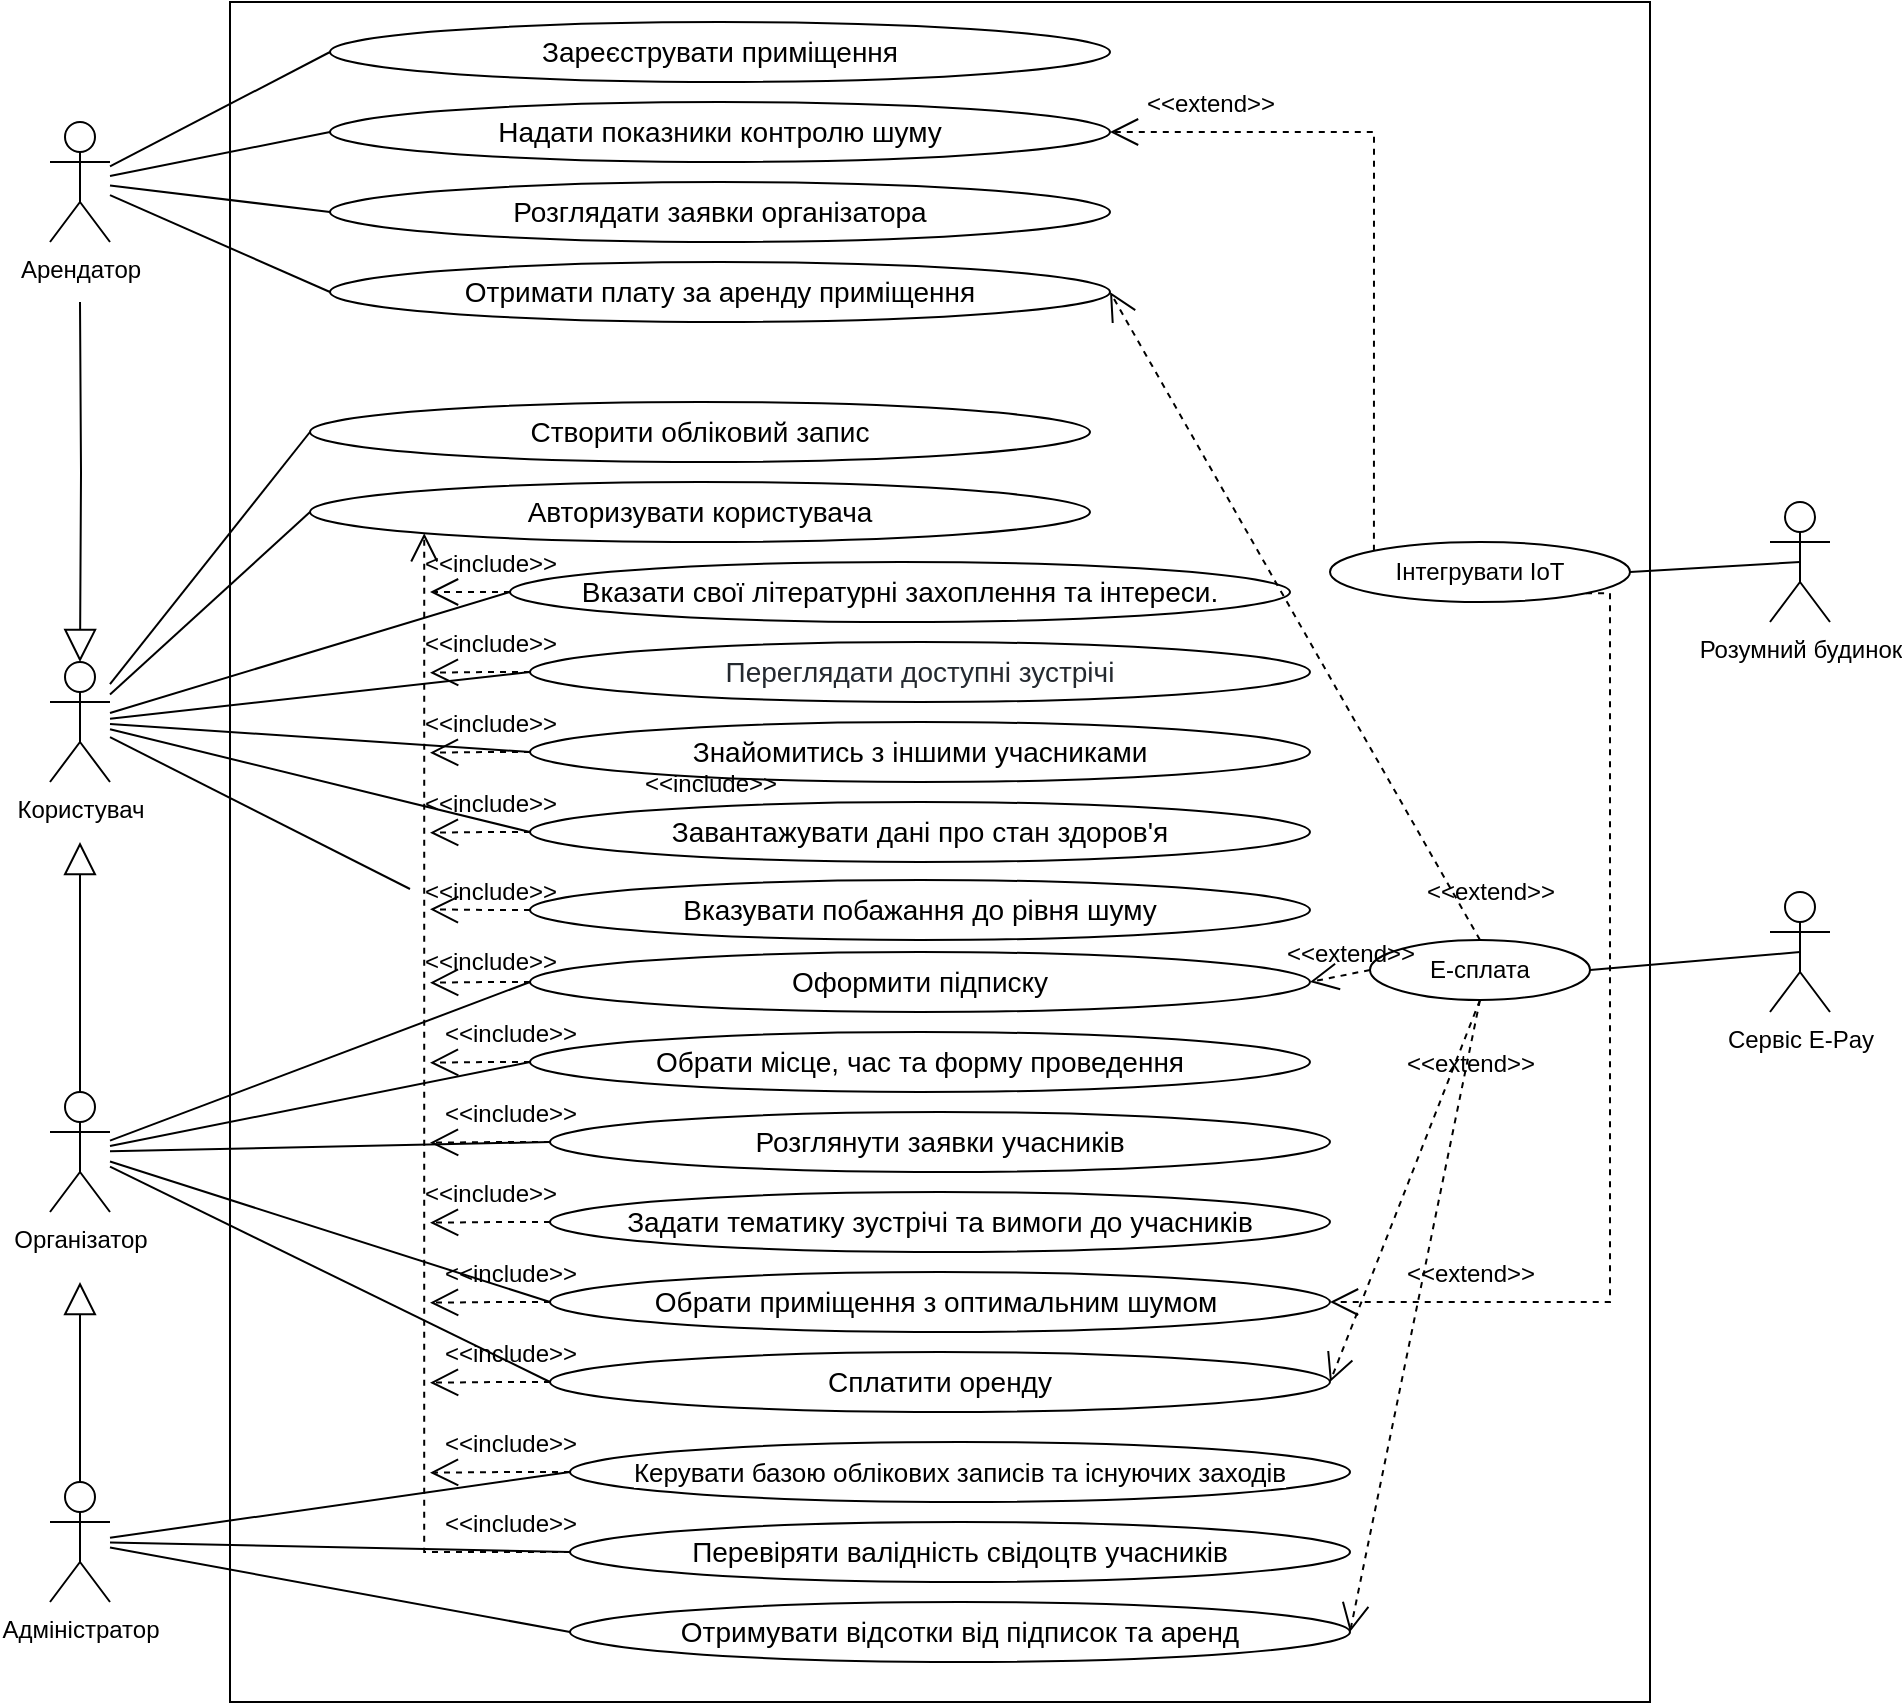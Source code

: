 <mxfile version="18.0.6" type="device"><diagram id="psqut1fsNpCrckBwyz-T" name="Страница 1"><mxGraphModel dx="2370" dy="2269" grid="1" gridSize="10" guides="1" tooltips="1" connect="1" arrows="1" fold="1" page="1" pageScale="1" pageWidth="1169" pageHeight="827" math="0" shadow="0"><root><mxCell id="0"/><mxCell id="1" parent="0"/><mxCell id="CJc3SAO_4VadBT6d4m_N-1" value="" style="rounded=0;whiteSpace=wrap;html=1;" vertex="1" parent="1"><mxGeometry x="310" y="-40" width="710" height="850" as="geometry"/></mxCell><mxCell id="CJc3SAO_4VadBT6d4m_N-11" style="edgeStyle=orthogonalEdgeStyle;rounded=0;orthogonalLoop=1;jettySize=auto;html=1;entryX=0.5;entryY=0;entryDx=0;entryDy=0;entryPerimeter=0;endArrow=block;endFill=0;endSize=14;" edge="1" parent="1" target="CJc3SAO_4VadBT6d4m_N-5"><mxGeometry relative="1" as="geometry"><mxPoint x="235" y="110" as="sourcePoint"/></mxGeometry></mxCell><mxCell id="CJc3SAO_4VadBT6d4m_N-20" style="rounded=0;orthogonalLoop=1;jettySize=auto;html=1;entryX=0;entryY=0.5;entryDx=0;entryDy=0;fontSize=14;startArrow=none;startFill=0;endArrow=none;endFill=0;startSize=14;endSize=14;" edge="1" parent="1" source="CJc3SAO_4VadBT6d4m_N-5" target="CJc3SAO_4VadBT6d4m_N-19"><mxGeometry relative="1" as="geometry"/></mxCell><mxCell id="CJc3SAO_4VadBT6d4m_N-2" value="Арендатор" style="shape=umlActor;verticalLabelPosition=bottom;verticalAlign=top;html=1;outlineConnect=0;" vertex="1" parent="1"><mxGeometry x="220" y="20" width="30" height="60" as="geometry"/></mxCell><mxCell id="CJc3SAO_4VadBT6d4m_N-5" value="Користувач" style="shape=umlActor;verticalLabelPosition=bottom;verticalAlign=top;html=1;outlineConnect=0;" vertex="1" parent="1"><mxGeometry x="220" y="290" width="30" height="60" as="geometry"/></mxCell><mxCell id="CJc3SAO_4VadBT6d4m_N-17" style="edgeStyle=orthogonalEdgeStyle;rounded=0;orthogonalLoop=1;jettySize=auto;html=1;exitX=0.5;exitY=0;exitDx=0;exitDy=0;exitPerimeter=0;startArrow=none;startFill=0;endArrow=block;endFill=0;startSize=14;endSize=14;" edge="1" parent="1" source="CJc3SAO_4VadBT6d4m_N-15"><mxGeometry relative="1" as="geometry"><mxPoint x="235" y="380" as="targetPoint"/></mxGeometry></mxCell><mxCell id="CJc3SAO_4VadBT6d4m_N-15" value="Організатор" style="shape=umlActor;verticalLabelPosition=bottom;verticalAlign=top;html=1;outlineConnect=0;" vertex="1" parent="1"><mxGeometry x="220" y="505" width="30" height="60" as="geometry"/></mxCell><mxCell id="CJc3SAO_4VadBT6d4m_N-18" style="edgeStyle=orthogonalEdgeStyle;rounded=0;orthogonalLoop=1;jettySize=auto;html=1;exitX=0.5;exitY=0;exitDx=0;exitDy=0;exitPerimeter=0;startArrow=none;startFill=0;endArrow=block;endFill=0;startSize=14;endSize=14;" edge="1" parent="1" source="CJc3SAO_4VadBT6d4m_N-16"><mxGeometry relative="1" as="geometry"><mxPoint x="235" y="600" as="targetPoint"/></mxGeometry></mxCell><mxCell id="CJc3SAO_4VadBT6d4m_N-16" value="Адміністратор" style="shape=umlActor;verticalLabelPosition=bottom;verticalAlign=top;html=1;outlineConnect=0;" vertex="1" parent="1"><mxGeometry x="220" y="700" width="30" height="60" as="geometry"/></mxCell><mxCell id="CJc3SAO_4VadBT6d4m_N-19" value="&lt;font style=&quot;font-size: 14px;&quot;&gt;Створити обліковий запис&lt;/font&gt;" style="ellipse;whiteSpace=wrap;html=1;" vertex="1" parent="1"><mxGeometry x="350" y="160" width="390" height="30" as="geometry"/></mxCell><mxCell id="CJc3SAO_4VadBT6d4m_N-23" style="edgeStyle=none;rounded=0;orthogonalLoop=1;jettySize=auto;html=1;exitX=0;exitY=0.5;exitDx=0;exitDy=0;fontSize=14;startArrow=none;startFill=0;endArrow=none;endFill=0;startSize=14;endSize=14;" edge="1" parent="1" source="CJc3SAO_4VadBT6d4m_N-21" target="CJc3SAO_4VadBT6d4m_N-5"><mxGeometry relative="1" as="geometry"/></mxCell><mxCell id="CJc3SAO_4VadBT6d4m_N-21" value="&lt;font style=&quot;font-size: 14px;&quot;&gt;Авторизувати користувача&lt;br&gt;&lt;/font&gt;" style="ellipse;whiteSpace=wrap;html=1;" vertex="1" parent="1"><mxGeometry x="350" y="200" width="390" height="30" as="geometry"/></mxCell><mxCell id="CJc3SAO_4VadBT6d4m_N-25" style="edgeStyle=none;rounded=0;orthogonalLoop=1;jettySize=auto;html=1;exitX=0;exitY=0.5;exitDx=0;exitDy=0;fontFamily=Helvetica;fontSize=14;fontColor=#000000;startArrow=none;startFill=0;endArrow=none;endFill=0;startSize=14;endSize=14;" edge="1" parent="1" source="CJc3SAO_4VadBT6d4m_N-24" target="CJc3SAO_4VadBT6d4m_N-5"><mxGeometry relative="1" as="geometry"><mxPoint x="250" y="290" as="targetPoint"/></mxGeometry></mxCell><mxCell id="CJc3SAO_4VadBT6d4m_N-79" style="edgeStyle=orthogonalEdgeStyle;rounded=0;orthogonalLoop=1;jettySize=auto;html=1;exitX=0;exitY=0.5;exitDx=0;exitDy=0;dashed=1;fontFamily=Helvetica;fontSize=14;fontColor=#000000;startArrow=none;startFill=0;endArrow=open;endFill=0;startSize=14;endSize=12;" edge="1" parent="1" source="CJc3SAO_4VadBT6d4m_N-24"><mxGeometry relative="1" as="geometry"><mxPoint x="410" y="255.333" as="targetPoint"/></mxGeometry></mxCell><mxCell id="CJc3SAO_4VadBT6d4m_N-24" value="&lt;span style=&quot;text-align: start; background-color: rgb(255, 255, 255);&quot;&gt;&lt;font style=&quot;font-size: 14px;&quot;&gt;Вказати свої літературні захоплення та інтереси.&lt;/font&gt;&lt;/span&gt;" style="ellipse;whiteSpace=wrap;html=1;" vertex="1" parent="1"><mxGeometry x="450" y="240" width="390" height="30" as="geometry"/></mxCell><mxCell id="CJc3SAO_4VadBT6d4m_N-27" style="edgeStyle=none;rounded=0;orthogonalLoop=1;jettySize=auto;html=1;exitX=0;exitY=0.5;exitDx=0;exitDy=0;fontFamily=Helvetica;fontSize=14;fontColor=#000000;startArrow=none;startFill=0;endArrow=none;endFill=0;startSize=14;endSize=14;" edge="1" parent="1" source="CJc3SAO_4VadBT6d4m_N-26" target="CJc3SAO_4VadBT6d4m_N-5"><mxGeometry relative="1" as="geometry"><mxPoint x="240" y="340" as="targetPoint"/></mxGeometry></mxCell><mxCell id="CJc3SAO_4VadBT6d4m_N-78" style="edgeStyle=orthogonalEdgeStyle;rounded=0;orthogonalLoop=1;jettySize=auto;html=1;exitX=0;exitY=0.5;exitDx=0;exitDy=0;dashed=1;fontFamily=Helvetica;fontSize=14;fontColor=#000000;startArrow=none;startFill=0;endArrow=open;endFill=0;startSize=14;endSize=12;" edge="1" parent="1" source="CJc3SAO_4VadBT6d4m_N-26"><mxGeometry relative="1" as="geometry"><mxPoint x="410" y="295.333" as="targetPoint"/></mxGeometry></mxCell><mxCell id="CJc3SAO_4VadBT6d4m_N-26" value="&lt;span style=&quot;color: rgb(36, 41, 47); text-align: start; background-color: rgb(255, 255, 255);&quot;&gt;&lt;font style=&quot;font-size: 14px;&quot;&gt;Переглядати доступні зустрічі&lt;/font&gt;&lt;/span&gt;" style="ellipse;whiteSpace=wrap;html=1;" vertex="1" parent="1"><mxGeometry x="460" y="280" width="390" height="30" as="geometry"/></mxCell><mxCell id="CJc3SAO_4VadBT6d4m_N-29" style="edgeStyle=none;rounded=0;orthogonalLoop=1;jettySize=auto;html=1;exitX=0;exitY=0.5;exitDx=0;exitDy=0;fontFamily=Helvetica;fontSize=14;fontColor=#000000;startArrow=none;startFill=0;endArrow=none;endFill=0;startSize=14;endSize=14;" edge="1" parent="1" source="CJc3SAO_4VadBT6d4m_N-28" target="CJc3SAO_4VadBT6d4m_N-5"><mxGeometry relative="1" as="geometry"/></mxCell><mxCell id="CJc3SAO_4VadBT6d4m_N-77" style="edgeStyle=orthogonalEdgeStyle;rounded=0;orthogonalLoop=1;jettySize=auto;html=1;exitX=0;exitY=0.5;exitDx=0;exitDy=0;dashed=1;fontFamily=Helvetica;fontSize=14;fontColor=#000000;startArrow=none;startFill=0;endArrow=open;endFill=0;startSize=14;endSize=12;" edge="1" parent="1" source="CJc3SAO_4VadBT6d4m_N-28"><mxGeometry relative="1" as="geometry"><mxPoint x="410" y="335.333" as="targetPoint"/></mxGeometry></mxCell><mxCell id="CJc3SAO_4VadBT6d4m_N-28" value="&lt;font style=&quot;font-size: 14px;&quot;&gt;Знайомитись з іншими учасниками&lt;/font&gt;" style="ellipse;whiteSpace=wrap;html=1;" vertex="1" parent="1"><mxGeometry x="460" y="320" width="390" height="30" as="geometry"/></mxCell><mxCell id="CJc3SAO_4VadBT6d4m_N-31" style="edgeStyle=none;rounded=0;orthogonalLoop=1;jettySize=auto;html=1;exitX=0;exitY=0.5;exitDx=0;exitDy=0;fontFamily=Helvetica;fontSize=14;fontColor=#000000;startArrow=none;startFill=0;endArrow=none;endFill=0;startSize=14;endSize=14;" edge="1" parent="1" source="CJc3SAO_4VadBT6d4m_N-30" target="CJc3SAO_4VadBT6d4m_N-5"><mxGeometry relative="1" as="geometry"/></mxCell><mxCell id="CJc3SAO_4VadBT6d4m_N-76" style="edgeStyle=orthogonalEdgeStyle;rounded=0;orthogonalLoop=1;jettySize=auto;html=1;exitX=0;exitY=0.5;exitDx=0;exitDy=0;dashed=1;fontFamily=Helvetica;fontSize=14;fontColor=#000000;startArrow=none;startFill=0;endArrow=open;endFill=0;startSize=14;endSize=12;" edge="1" parent="1" source="CJc3SAO_4VadBT6d4m_N-30"><mxGeometry relative="1" as="geometry"><mxPoint x="410" y="375.333" as="targetPoint"/></mxGeometry></mxCell><mxCell id="CJc3SAO_4VadBT6d4m_N-30" value="&lt;font style=&quot;font-size: 14px;&quot;&gt;Завантажувати дані про стан здоров'я&lt;/font&gt;" style="ellipse;whiteSpace=wrap;html=1;" vertex="1" parent="1"><mxGeometry x="460" y="360" width="390" height="30" as="geometry"/></mxCell><mxCell id="CJc3SAO_4VadBT6d4m_N-33" style="edgeStyle=none;rounded=0;orthogonalLoop=1;jettySize=auto;html=1;exitX=0;exitY=0.5;exitDx=0;exitDy=0;fontFamily=Helvetica;fontSize=14;fontColor=#000000;startArrow=none;startFill=0;endArrow=none;endFill=0;startSize=14;endSize=14;" edge="1" parent="1" source="CJc3SAO_4VadBT6d4m_N-84" target="CJc3SAO_4VadBT6d4m_N-5"><mxGeometry relative="1" as="geometry"/></mxCell><mxCell id="CJc3SAO_4VadBT6d4m_N-75" style="edgeStyle=orthogonalEdgeStyle;rounded=0;orthogonalLoop=1;jettySize=auto;html=1;exitX=0;exitY=0.5;exitDx=0;exitDy=0;dashed=1;fontFamily=Helvetica;fontSize=14;fontColor=#000000;startArrow=none;startFill=0;endArrow=open;endFill=0;startSize=14;endSize=12;" edge="1" parent="1" source="CJc3SAO_4VadBT6d4m_N-32"><mxGeometry relative="1" as="geometry"><mxPoint x="410" y="413.667" as="targetPoint"/></mxGeometry></mxCell><mxCell id="CJc3SAO_4VadBT6d4m_N-32" value="&lt;font style=&quot;font-size: 14px;&quot;&gt;Вказувати побажання до рівня шуму&lt;/font&gt;" style="ellipse;whiteSpace=wrap;html=1;" vertex="1" parent="1"><mxGeometry x="460" y="399" width="390" height="30" as="geometry"/></mxCell><mxCell id="CJc3SAO_4VadBT6d4m_N-36" style="edgeStyle=none;rounded=0;orthogonalLoop=1;jettySize=auto;html=1;exitX=0;exitY=0.5;exitDx=0;exitDy=0;fontFamily=Helvetica;fontSize=14;fontColor=#000000;startArrow=none;startFill=0;endArrow=none;endFill=0;startSize=14;endSize=14;" edge="1" parent="1" source="CJc3SAO_4VadBT6d4m_N-35" target="CJc3SAO_4VadBT6d4m_N-15"><mxGeometry relative="1" as="geometry"/></mxCell><mxCell id="CJc3SAO_4VadBT6d4m_N-74" style="edgeStyle=orthogonalEdgeStyle;rounded=0;orthogonalLoop=1;jettySize=auto;html=1;exitX=0;exitY=0.5;exitDx=0;exitDy=0;dashed=1;fontFamily=Helvetica;fontSize=14;fontColor=#000000;startArrow=none;startFill=0;endArrow=open;endFill=0;startSize=14;endSize=12;" edge="1" parent="1" source="CJc3SAO_4VadBT6d4m_N-35"><mxGeometry relative="1" as="geometry"><mxPoint x="410" y="450.333" as="targetPoint"/></mxGeometry></mxCell><mxCell id="CJc3SAO_4VadBT6d4m_N-35" value="&lt;font style=&quot;font-size: 14px;&quot;&gt;Оформити підписку&lt;/font&gt;" style="ellipse;whiteSpace=wrap;html=1;" vertex="1" parent="1"><mxGeometry x="460" y="435" width="390" height="30" as="geometry"/></mxCell><mxCell id="CJc3SAO_4VadBT6d4m_N-38" style="edgeStyle=none;rounded=0;orthogonalLoop=1;jettySize=auto;html=1;exitX=0;exitY=0.5;exitDx=0;exitDy=0;fontFamily=Helvetica;fontSize=14;fontColor=#000000;startArrow=none;startFill=0;endArrow=none;endFill=0;startSize=14;endSize=14;" edge="1" parent="1" source="CJc3SAO_4VadBT6d4m_N-37" target="CJc3SAO_4VadBT6d4m_N-15"><mxGeometry relative="1" as="geometry"/></mxCell><mxCell id="CJc3SAO_4VadBT6d4m_N-73" style="edgeStyle=orthogonalEdgeStyle;rounded=0;orthogonalLoop=1;jettySize=auto;html=1;exitX=0;exitY=0.5;exitDx=0;exitDy=0;dashed=1;fontFamily=Helvetica;fontSize=14;fontColor=#000000;startArrow=none;startFill=0;endArrow=open;endFill=0;startSize=14;endSize=12;" edge="1" parent="1" source="CJc3SAO_4VadBT6d4m_N-37"><mxGeometry relative="1" as="geometry"><mxPoint x="410" y="490.333" as="targetPoint"/></mxGeometry></mxCell><mxCell id="CJc3SAO_4VadBT6d4m_N-37" value="&lt;font style=&quot;font-size: 14px;&quot;&gt;Обрати місце, час та форму проведення&lt;/font&gt;" style="ellipse;whiteSpace=wrap;html=1;" vertex="1" parent="1"><mxGeometry x="460" y="475" width="390" height="30" as="geometry"/></mxCell><mxCell id="CJc3SAO_4VadBT6d4m_N-40" style="edgeStyle=none;rounded=0;orthogonalLoop=1;jettySize=auto;html=1;exitX=0;exitY=0.5;exitDx=0;exitDy=0;fontFamily=Helvetica;fontSize=14;fontColor=#000000;startArrow=none;startFill=0;endArrow=none;endFill=0;startSize=14;endSize=14;" edge="1" parent="1" source="CJc3SAO_4VadBT6d4m_N-39" target="CJc3SAO_4VadBT6d4m_N-15"><mxGeometry relative="1" as="geometry"/></mxCell><mxCell id="CJc3SAO_4VadBT6d4m_N-72" style="edgeStyle=orthogonalEdgeStyle;rounded=0;orthogonalLoop=1;jettySize=auto;html=1;exitX=0;exitY=0.5;exitDx=0;exitDy=0;dashed=1;fontFamily=Helvetica;fontSize=14;fontColor=#000000;startArrow=none;startFill=0;endArrow=open;endFill=0;startSize=14;endSize=12;" edge="1" parent="1" source="CJc3SAO_4VadBT6d4m_N-39"><mxGeometry relative="1" as="geometry"><mxPoint x="410" y="530.333" as="targetPoint"/></mxGeometry></mxCell><mxCell id="CJc3SAO_4VadBT6d4m_N-39" value="&lt;font style=&quot;font-size: 14px;&quot;&gt;Розглянути заявки учасників&lt;/font&gt;" style="ellipse;whiteSpace=wrap;html=1;" vertex="1" parent="1"><mxGeometry x="470" y="515" width="390" height="30" as="geometry"/></mxCell><mxCell id="CJc3SAO_4VadBT6d4m_N-44" style="edgeStyle=none;rounded=0;orthogonalLoop=1;jettySize=auto;html=1;exitX=0;exitY=0.5;exitDx=0;exitDy=0;fontFamily=Helvetica;fontSize=14;fontColor=#000000;startArrow=none;startFill=0;endArrow=none;endFill=0;startSize=14;endSize=14;" edge="1" parent="1" source="CJc3SAO_4VadBT6d4m_N-41" target="CJc3SAO_4VadBT6d4m_N-15"><mxGeometry relative="1" as="geometry"/></mxCell><mxCell id="CJc3SAO_4VadBT6d4m_N-69" style="edgeStyle=orthogonalEdgeStyle;rounded=0;orthogonalLoop=1;jettySize=auto;html=1;exitX=0;exitY=0.5;exitDx=0;exitDy=0;dashed=1;fontFamily=Helvetica;fontSize=14;fontColor=#000000;startArrow=none;startFill=0;endArrow=open;endFill=0;startSize=14;endSize=12;" edge="1" parent="1" source="CJc3SAO_4VadBT6d4m_N-41"><mxGeometry relative="1" as="geometry"><mxPoint x="410" y="650.333" as="targetPoint"/></mxGeometry></mxCell><mxCell id="CJc3SAO_4VadBT6d4m_N-41" value="&lt;font style=&quot;font-size: 14px;&quot;&gt;Сплатити оренду&lt;/font&gt;" style="ellipse;whiteSpace=wrap;html=1;" vertex="1" parent="1"><mxGeometry x="470" y="635" width="390" height="30" as="geometry"/></mxCell><mxCell id="CJc3SAO_4VadBT6d4m_N-43" style="edgeStyle=none;rounded=0;orthogonalLoop=1;jettySize=auto;html=1;exitX=0;exitY=0.5;exitDx=0;exitDy=0;fontFamily=Helvetica;fontSize=14;fontColor=#000000;startArrow=none;startFill=0;endArrow=none;endFill=0;startSize=14;endSize=14;" edge="1" parent="1" source="CJc3SAO_4VadBT6d4m_N-42" target="CJc3SAO_4VadBT6d4m_N-15"><mxGeometry relative="1" as="geometry"/></mxCell><mxCell id="CJc3SAO_4VadBT6d4m_N-70" style="edgeStyle=orthogonalEdgeStyle;rounded=0;orthogonalLoop=1;jettySize=auto;html=1;exitX=0;exitY=0.5;exitDx=0;exitDy=0;dashed=1;fontFamily=Helvetica;fontSize=14;fontColor=#000000;startArrow=none;startFill=0;endArrow=open;endFill=0;startSize=14;endSize=12;" edge="1" parent="1" source="CJc3SAO_4VadBT6d4m_N-42"><mxGeometry relative="1" as="geometry"><mxPoint x="410" y="610.333" as="targetPoint"/></mxGeometry></mxCell><mxCell id="CJc3SAO_4VadBT6d4m_N-42" value="&lt;font style=&quot;font-size: 14px;&quot;&gt;Обрати приміщення з оптимальним шумом&amp;nbsp;&lt;/font&gt;" style="ellipse;whiteSpace=wrap;html=1;" vertex="1" parent="1"><mxGeometry x="470" y="595" width="390" height="30" as="geometry"/></mxCell><mxCell id="CJc3SAO_4VadBT6d4m_N-71" style="edgeStyle=orthogonalEdgeStyle;rounded=0;orthogonalLoop=1;jettySize=auto;html=1;exitX=0;exitY=0.5;exitDx=0;exitDy=0;dashed=1;fontFamily=Helvetica;fontSize=14;fontColor=#000000;startArrow=none;startFill=0;endArrow=open;endFill=0;startSize=14;endSize=12;" edge="1" parent="1" source="CJc3SAO_4VadBT6d4m_N-45"><mxGeometry relative="1" as="geometry"><mxPoint x="410" y="570.333" as="targetPoint"/></mxGeometry></mxCell><mxCell id="CJc3SAO_4VadBT6d4m_N-45" value="&lt;font style=&quot;font-size: 14px;&quot;&gt;Задати тематику зустрічі та вимоги до учасників&lt;/font&gt;" style="ellipse;whiteSpace=wrap;html=1;" vertex="1" parent="1"><mxGeometry x="470" y="555" width="390" height="30" as="geometry"/></mxCell><mxCell id="CJc3SAO_4VadBT6d4m_N-50" style="edgeStyle=none;rounded=0;orthogonalLoop=1;jettySize=auto;html=1;exitX=0;exitY=0.5;exitDx=0;exitDy=0;fontFamily=Helvetica;fontSize=14;fontColor=#000000;startArrow=none;startFill=0;endArrow=none;endFill=0;startSize=14;endSize=14;" edge="1" parent="1" source="CJc3SAO_4VadBT6d4m_N-47" target="CJc3SAO_4VadBT6d4m_N-16"><mxGeometry relative="1" as="geometry"/></mxCell><mxCell id="CJc3SAO_4VadBT6d4m_N-68" style="edgeStyle=orthogonalEdgeStyle;rounded=0;orthogonalLoop=1;jettySize=auto;html=1;exitX=0;exitY=0.5;exitDx=0;exitDy=0;entryX=0;entryY=1;entryDx=0;entryDy=0;dashed=1;fontFamily=Helvetica;fontSize=14;fontColor=#000000;startArrow=none;startFill=0;endArrow=open;endFill=0;startSize=14;endSize=12;" edge="1" parent="1" source="CJc3SAO_4VadBT6d4m_N-48" target="CJc3SAO_4VadBT6d4m_N-21"><mxGeometry relative="1" as="geometry"/></mxCell><mxCell id="CJc3SAO_4VadBT6d4m_N-95" style="edgeStyle=orthogonalEdgeStyle;rounded=0;orthogonalLoop=1;jettySize=auto;html=1;exitX=0;exitY=0.5;exitDx=0;exitDy=0;dashed=1;fontFamily=Helvetica;fontSize=12;fontColor=#000000;startArrow=none;startFill=0;endArrow=open;endFill=0;startSize=14;endSize=12;" edge="1" parent="1" source="CJc3SAO_4VadBT6d4m_N-47"><mxGeometry relative="1" as="geometry"><mxPoint x="410" y="695.333" as="targetPoint"/></mxGeometry></mxCell><mxCell id="CJc3SAO_4VadBT6d4m_N-47" value="&lt;span style=&quot;text-align: start; background-color: rgb(255, 255, 255);&quot;&gt;&lt;font style=&quot;font-size: 13px;&quot;&gt;Керувати базою облікових записів та існуючих заходів&lt;/font&gt;&lt;/span&gt;" style="ellipse;whiteSpace=wrap;html=1;" vertex="1" parent="1"><mxGeometry x="480" y="680" width="390" height="30" as="geometry"/></mxCell><mxCell id="CJc3SAO_4VadBT6d4m_N-51" style="edgeStyle=none;rounded=0;orthogonalLoop=1;jettySize=auto;html=1;exitX=0;exitY=0.5;exitDx=0;exitDy=0;fontFamily=Helvetica;fontSize=14;fontColor=#000000;startArrow=none;startFill=0;endArrow=none;endFill=0;startSize=14;endSize=14;" edge="1" parent="1" source="CJc3SAO_4VadBT6d4m_N-48" target="CJc3SAO_4VadBT6d4m_N-16"><mxGeometry relative="1" as="geometry"/></mxCell><mxCell id="CJc3SAO_4VadBT6d4m_N-48" value="&lt;span style=&quot;text-align: start; background-color: rgb(255, 255, 255);&quot;&gt;&lt;font style=&quot;font-size: 14px;&quot;&gt;Перевіряти валідність свідоцтв учасників&lt;/font&gt;&lt;/span&gt;" style="ellipse;whiteSpace=wrap;html=1;" vertex="1" parent="1"><mxGeometry x="480" y="720" width="390" height="30" as="geometry"/></mxCell><mxCell id="CJc3SAO_4VadBT6d4m_N-52" style="edgeStyle=none;rounded=0;orthogonalLoop=1;jettySize=auto;html=1;exitX=0;exitY=0.5;exitDx=0;exitDy=0;fontFamily=Helvetica;fontSize=14;fontColor=#000000;startArrow=none;startFill=0;endArrow=none;endFill=0;startSize=14;endSize=14;" edge="1" parent="1" source="CJc3SAO_4VadBT6d4m_N-49" target="CJc3SAO_4VadBT6d4m_N-16"><mxGeometry relative="1" as="geometry"/></mxCell><mxCell id="CJc3SAO_4VadBT6d4m_N-49" value="&lt;span style=&quot;text-align: start; background-color: rgb(255, 255, 255);&quot;&gt;&lt;font style=&quot;font-size: 14px;&quot;&gt;Отримувати відсотки від підписок та аренд&lt;/font&gt;&lt;/span&gt;" style="ellipse;whiteSpace=wrap;html=1;" vertex="1" parent="1"><mxGeometry x="480" y="760" width="390" height="30" as="geometry"/></mxCell><mxCell id="CJc3SAO_4VadBT6d4m_N-61" style="edgeStyle=none;rounded=0;orthogonalLoop=1;jettySize=auto;html=1;exitX=0;exitY=0.5;exitDx=0;exitDy=0;fontFamily=Helvetica;fontSize=14;fontColor=#000000;startArrow=none;startFill=0;endArrow=none;endFill=0;startSize=14;endSize=14;" edge="1" parent="1" source="CJc3SAO_4VadBT6d4m_N-53" target="CJc3SAO_4VadBT6d4m_N-2"><mxGeometry relative="1" as="geometry"/></mxCell><mxCell id="CJc3SAO_4VadBT6d4m_N-53" value="&lt;font style=&quot;font-size: 14px;&quot;&gt;Надати показники контролю шуму&lt;/font&gt;" style="ellipse;whiteSpace=wrap;html=1;" vertex="1" parent="1"><mxGeometry x="360" y="10" width="390" height="30" as="geometry"/></mxCell><mxCell id="CJc3SAO_4VadBT6d4m_N-60" style="edgeStyle=none;rounded=0;orthogonalLoop=1;jettySize=auto;html=1;exitX=0;exitY=0.5;exitDx=0;exitDy=0;fontFamily=Helvetica;fontSize=14;fontColor=#000000;startArrow=none;startFill=0;endArrow=none;endFill=0;startSize=14;endSize=14;" edge="1" parent="1" source="CJc3SAO_4VadBT6d4m_N-54" target="CJc3SAO_4VadBT6d4m_N-2"><mxGeometry relative="1" as="geometry"/></mxCell><mxCell id="CJc3SAO_4VadBT6d4m_N-54" value="&lt;font style=&quot;font-size: 14px;&quot;&gt;Розглядати заявки організатора&lt;/font&gt;" style="ellipse;whiteSpace=wrap;html=1;" vertex="1" parent="1"><mxGeometry x="360" y="50" width="390" height="30" as="geometry"/></mxCell><mxCell id="CJc3SAO_4VadBT6d4m_N-62" style="edgeStyle=none;rounded=0;orthogonalLoop=1;jettySize=auto;html=1;exitX=0;exitY=0.5;exitDx=0;exitDy=0;fontFamily=Helvetica;fontSize=14;fontColor=#000000;startArrow=none;startFill=0;endArrow=none;endFill=0;startSize=14;endSize=14;" edge="1" parent="1" source="CJc3SAO_4VadBT6d4m_N-55" target="CJc3SAO_4VadBT6d4m_N-2"><mxGeometry relative="1" as="geometry"/></mxCell><mxCell id="CJc3SAO_4VadBT6d4m_N-55" value="&lt;font style=&quot;font-size: 14px;&quot;&gt;Зареєструвати приміщення&lt;/font&gt;" style="ellipse;whiteSpace=wrap;html=1;" vertex="1" parent="1"><mxGeometry x="360" y="-30" width="390" height="30" as="geometry"/></mxCell><mxCell id="CJc3SAO_4VadBT6d4m_N-59" style="edgeStyle=none;rounded=0;orthogonalLoop=1;jettySize=auto;html=1;exitX=0;exitY=0.5;exitDx=0;exitDy=0;fontFamily=Helvetica;fontSize=14;fontColor=#000000;startArrow=none;startFill=0;endArrow=none;endFill=0;startSize=14;endSize=14;" edge="1" parent="1" source="CJc3SAO_4VadBT6d4m_N-56" target="CJc3SAO_4VadBT6d4m_N-2"><mxGeometry relative="1" as="geometry"/></mxCell><mxCell id="CJc3SAO_4VadBT6d4m_N-56" value="&lt;font style=&quot;font-size: 14px;&quot;&gt;Отримати плату за аренду приміщення&lt;/font&gt;" style="ellipse;whiteSpace=wrap;html=1;" vertex="1" parent="1"><mxGeometry x="360" y="90" width="390" height="30" as="geometry"/></mxCell><mxCell id="CJc3SAO_4VadBT6d4m_N-80" value="&lt;font style=&quot;font-size: 12px;&quot;&gt;&amp;lt;&amp;lt;include&amp;gt;&amp;gt;&lt;/font&gt;" style="text;html=1;align=center;verticalAlign=middle;resizable=0;points=[];autosize=1;strokeColor=none;fillColor=none;fontSize=14;fontFamily=Helvetica;fontColor=#000000;" vertex="1" parent="1"><mxGeometry x="400" y="230" width="80" height="20" as="geometry"/></mxCell><mxCell id="CJc3SAO_4VadBT6d4m_N-81" value="&lt;font style=&quot;font-size: 12px;&quot;&gt;&amp;lt;&amp;lt;include&amp;gt;&amp;gt;&lt;/font&gt;" style="text;html=1;align=center;verticalAlign=middle;resizable=0;points=[];autosize=1;strokeColor=none;fillColor=none;fontSize=14;fontFamily=Helvetica;fontColor=#000000;" vertex="1" parent="1"><mxGeometry x="400" y="270" width="80" height="20" as="geometry"/></mxCell><mxCell id="CJc3SAO_4VadBT6d4m_N-82" value="&lt;font style=&quot;font-size: 12px;&quot;&gt;&amp;lt;&amp;lt;include&amp;gt;&amp;gt;&lt;/font&gt;" style="text;html=1;align=center;verticalAlign=middle;resizable=0;points=[];autosize=1;strokeColor=none;fillColor=none;fontSize=14;fontFamily=Helvetica;fontColor=#000000;" vertex="1" parent="1"><mxGeometry x="400" y="310" width="80" height="20" as="geometry"/></mxCell><mxCell id="CJc3SAO_4VadBT6d4m_N-83" value="&lt;font style=&quot;font-size: 12px;&quot;&gt;&amp;lt;&amp;lt;include&amp;gt;&amp;gt;&lt;/font&gt;" style="text;html=1;align=center;verticalAlign=middle;resizable=0;points=[];autosize=1;strokeColor=none;fillColor=none;fontSize=14;fontFamily=Helvetica;fontColor=#000000;" vertex="1" parent="1"><mxGeometry x="400" y="350" width="80" height="20" as="geometry"/></mxCell><mxCell id="CJc3SAO_4VadBT6d4m_N-84" value="&lt;font style=&quot;font-size: 12px;&quot;&gt;&amp;lt;&amp;lt;include&amp;gt;&amp;gt;&lt;/font&gt;" style="text;html=1;align=center;verticalAlign=middle;resizable=0;points=[];autosize=1;strokeColor=none;fillColor=none;fontSize=14;fontFamily=Helvetica;fontColor=#000000;" vertex="1" parent="1"><mxGeometry x="400" y="393.5" width="80" height="20" as="geometry"/></mxCell><mxCell id="CJc3SAO_4VadBT6d4m_N-85" value="" style="edgeStyle=none;rounded=0;orthogonalLoop=1;jettySize=auto;html=1;exitX=0;exitY=0.5;exitDx=0;exitDy=0;fontFamily=Helvetica;fontSize=14;fontColor=#000000;startArrow=none;startFill=0;endArrow=none;endFill=0;startSize=14;endSize=14;" edge="1" parent="1" source="CJc3SAO_4VadBT6d4m_N-32" target="CJc3SAO_4VadBT6d4m_N-84"><mxGeometry relative="1" as="geometry"><mxPoint x="460" y="414.0" as="sourcePoint"/><mxPoint x="250" y="326.267" as="targetPoint"/></mxGeometry></mxCell><mxCell id="CJc3SAO_4VadBT6d4m_N-86" value="&lt;font style=&quot;font-size: 12px;&quot;&gt;&amp;lt;&amp;lt;include&amp;gt;&amp;gt;&lt;/font&gt;" style="text;html=1;align=center;verticalAlign=middle;resizable=0;points=[];autosize=1;strokeColor=none;fillColor=none;fontSize=14;fontFamily=Helvetica;fontColor=#000000;" vertex="1" parent="1"><mxGeometry x="400" y="429" width="80" height="20" as="geometry"/></mxCell><mxCell id="CJc3SAO_4VadBT6d4m_N-87" value="&lt;font style=&quot;font-size: 12px;&quot;&gt;&amp;lt;&amp;lt;include&amp;gt;&amp;gt;&lt;/font&gt;" style="text;html=1;align=center;verticalAlign=middle;resizable=0;points=[];autosize=1;strokeColor=none;fillColor=none;fontSize=14;fontFamily=Helvetica;fontColor=#000000;" vertex="1" parent="1"><mxGeometry x="410" y="465" width="80" height="20" as="geometry"/></mxCell><mxCell id="CJc3SAO_4VadBT6d4m_N-88" value="&lt;font style=&quot;font-size: 12px;&quot;&gt;&amp;lt;&amp;lt;include&amp;gt;&amp;gt;&lt;/font&gt;" style="text;html=1;align=center;verticalAlign=middle;resizable=0;points=[];autosize=1;strokeColor=none;fillColor=none;fontSize=14;fontFamily=Helvetica;fontColor=#000000;" vertex="1" parent="1"><mxGeometry x="410" y="505" width="80" height="20" as="geometry"/></mxCell><mxCell id="CJc3SAO_4VadBT6d4m_N-89" value="&lt;font style=&quot;font-size: 12px;&quot;&gt;&amp;lt;&amp;lt;include&amp;gt;&amp;gt;&lt;/font&gt;" style="text;html=1;align=center;verticalAlign=middle;resizable=0;points=[];autosize=1;strokeColor=none;fillColor=none;fontSize=14;fontFamily=Helvetica;fontColor=#000000;" vertex="1" parent="1"><mxGeometry x="400" y="545" width="80" height="20" as="geometry"/></mxCell><mxCell id="CJc3SAO_4VadBT6d4m_N-90" value="&lt;font style=&quot;font-size: 12px;&quot;&gt;&amp;lt;&amp;lt;include&amp;gt;&amp;gt;&lt;/font&gt;" style="text;html=1;align=center;verticalAlign=middle;resizable=0;points=[];autosize=1;strokeColor=none;fillColor=none;fontSize=14;fontFamily=Helvetica;fontColor=#000000;" vertex="1" parent="1"><mxGeometry x="410" y="625" width="80" height="20" as="geometry"/></mxCell><mxCell id="CJc3SAO_4VadBT6d4m_N-91" value="&lt;font style=&quot;font-size: 12px;&quot;&gt;&amp;lt;&amp;lt;include&amp;gt;&amp;gt;&lt;/font&gt;" style="text;html=1;align=center;verticalAlign=middle;resizable=0;points=[];autosize=1;strokeColor=none;fillColor=none;fontSize=14;fontFamily=Helvetica;fontColor=#000000;" vertex="1" parent="1"><mxGeometry x="410" y="585" width="80" height="20" as="geometry"/></mxCell><mxCell id="CJc3SAO_4VadBT6d4m_N-92" value="&lt;font style=&quot;font-size: 12px;&quot;&gt;&amp;lt;&amp;lt;include&amp;gt;&amp;gt;&lt;/font&gt;" style="text;html=1;align=center;verticalAlign=middle;resizable=0;points=[];autosize=1;strokeColor=none;fillColor=none;fontSize=14;fontFamily=Helvetica;fontColor=#000000;" vertex="1" parent="1"><mxGeometry x="510" y="340" width="80" height="20" as="geometry"/></mxCell><mxCell id="CJc3SAO_4VadBT6d4m_N-94" value="&lt;font style=&quot;font-size: 12px;&quot;&gt;&amp;lt;&amp;lt;include&amp;gt;&amp;gt;&lt;/font&gt;" style="text;html=1;align=center;verticalAlign=middle;resizable=0;points=[];autosize=1;strokeColor=none;fillColor=none;fontSize=14;fontFamily=Helvetica;fontColor=#000000;" vertex="1" parent="1"><mxGeometry x="410" y="670" width="80" height="20" as="geometry"/></mxCell><mxCell id="CJc3SAO_4VadBT6d4m_N-96" value="&lt;font style=&quot;font-size: 12px;&quot;&gt;&amp;lt;&amp;lt;include&amp;gt;&amp;gt;&lt;/font&gt;" style="text;html=1;align=center;verticalAlign=middle;resizable=0;points=[];autosize=1;strokeColor=none;fillColor=none;fontSize=14;fontFamily=Helvetica;fontColor=#000000;" vertex="1" parent="1"><mxGeometry x="410" y="710" width="80" height="20" as="geometry"/></mxCell><mxCell id="CJc3SAO_4VadBT6d4m_N-126" style="edgeStyle=none;rounded=0;orthogonalLoop=1;jettySize=auto;html=1;exitX=0.5;exitY=0.5;exitDx=0;exitDy=0;exitPerimeter=0;entryX=1;entryY=0.5;entryDx=0;entryDy=0;fontFamily=Helvetica;fontSize=12;fontColor=#000000;startArrow=none;startFill=0;endArrow=none;endFill=0;startSize=14;endSize=12;" edge="1" parent="1" source="CJc3SAO_4VadBT6d4m_N-107" target="CJc3SAO_4VadBT6d4m_N-108"><mxGeometry relative="1" as="geometry"/></mxCell><mxCell id="CJc3SAO_4VadBT6d4m_N-107" value="Розумний будинок" style="shape=umlActor;verticalLabelPosition=bottom;verticalAlign=top;html=1;outlineConnect=0;fontFamily=Helvetica;fontSize=12;fontColor=#000000;" vertex="1" parent="1"><mxGeometry x="1080" y="210" width="30" height="60" as="geometry"/></mxCell><mxCell id="CJc3SAO_4VadBT6d4m_N-109" style="rounded=0;orthogonalLoop=1;jettySize=auto;html=1;exitX=0;exitY=0;exitDx=0;exitDy=0;entryX=1;entryY=0.5;entryDx=0;entryDy=0;dashed=1;fontFamily=Helvetica;fontSize=12;fontColor=#000000;startArrow=none;startFill=0;endArrow=open;endFill=0;startSize=14;endSize=12;edgeStyle=orthogonalEdgeStyle;" edge="1" parent="1" source="CJc3SAO_4VadBT6d4m_N-108" target="CJc3SAO_4VadBT6d4m_N-53"><mxGeometry relative="1" as="geometry"><Array as="points"><mxPoint x="882" y="25"/></Array></mxGeometry></mxCell><mxCell id="CJc3SAO_4VadBT6d4m_N-115" style="edgeStyle=orthogonalEdgeStyle;rounded=0;orthogonalLoop=1;jettySize=auto;html=1;exitX=1;exitY=1;exitDx=0;exitDy=0;entryX=1;entryY=0.5;entryDx=0;entryDy=0;dashed=1;fontFamily=Helvetica;fontSize=12;fontColor=#000000;startArrow=none;startFill=0;endArrow=open;endFill=0;startSize=14;endSize=12;" edge="1" parent="1" source="CJc3SAO_4VadBT6d4m_N-108" target="CJc3SAO_4VadBT6d4m_N-42"><mxGeometry relative="1" as="geometry"><Array as="points"><mxPoint x="1000" y="256"/><mxPoint x="1000" y="610"/></Array></mxGeometry></mxCell><mxCell id="CJc3SAO_4VadBT6d4m_N-108" value="Інтегрувати IoT" style="ellipse;whiteSpace=wrap;html=1;fontFamily=Helvetica;fontSize=12;fontColor=#000000;" vertex="1" parent="1"><mxGeometry x="860" y="230" width="150" height="30" as="geometry"/></mxCell><mxCell id="CJc3SAO_4VadBT6d4m_N-110" value="&lt;font style=&quot;font-size: 12px;&quot;&gt;&amp;lt;&amp;lt;extend&amp;gt;&amp;gt;&lt;/font&gt;" style="text;html=1;align=center;verticalAlign=middle;resizable=0;points=[];autosize=1;strokeColor=none;fillColor=none;fontSize=14;fontFamily=Helvetica;fontColor=#000000;" vertex="1" parent="1"><mxGeometry x="760" width="80" height="20" as="geometry"/></mxCell><mxCell id="CJc3SAO_4VadBT6d4m_N-116" value="&lt;font style=&quot;font-size: 12px;&quot;&gt;&amp;lt;&amp;lt;extend&amp;gt;&amp;gt;&lt;/font&gt;" style="text;html=1;align=center;verticalAlign=middle;resizable=0;points=[];autosize=1;strokeColor=none;fillColor=none;fontSize=14;fontFamily=Helvetica;fontColor=#000000;" vertex="1" parent="1"><mxGeometry x="890" y="585" width="80" height="20" as="geometry"/></mxCell><mxCell id="CJc3SAO_4VadBT6d4m_N-127" style="edgeStyle=none;rounded=0;orthogonalLoop=1;jettySize=auto;html=1;exitX=0.5;exitY=0.5;exitDx=0;exitDy=0;exitPerimeter=0;entryX=1;entryY=0.5;entryDx=0;entryDy=0;fontFamily=Helvetica;fontSize=12;fontColor=#000000;startArrow=none;startFill=0;endArrow=none;endFill=0;startSize=14;endSize=12;" edge="1" parent="1" source="CJc3SAO_4VadBT6d4m_N-117" target="CJc3SAO_4VadBT6d4m_N-118"><mxGeometry relative="1" as="geometry"/></mxCell><mxCell id="CJc3SAO_4VadBT6d4m_N-117" value="Сервіс E-Pay" style="shape=umlActor;verticalLabelPosition=bottom;verticalAlign=top;html=1;outlineConnect=0;fontFamily=Helvetica;fontSize=12;fontColor=#000000;" vertex="1" parent="1"><mxGeometry x="1080" y="405" width="30" height="60" as="geometry"/></mxCell><mxCell id="CJc3SAO_4VadBT6d4m_N-119" style="rounded=0;orthogonalLoop=1;jettySize=auto;html=1;exitX=0.5;exitY=0;exitDx=0;exitDy=0;entryX=1;entryY=0.5;entryDx=0;entryDy=0;dashed=1;fontFamily=Helvetica;fontSize=12;fontColor=#000000;startArrow=none;startFill=0;endArrow=open;endFill=0;startSize=14;endSize=12;" edge="1" parent="1" source="CJc3SAO_4VadBT6d4m_N-118" target="CJc3SAO_4VadBT6d4m_N-56"><mxGeometry relative="1" as="geometry"/></mxCell><mxCell id="CJc3SAO_4VadBT6d4m_N-120" style="edgeStyle=none;rounded=0;orthogonalLoop=1;jettySize=auto;html=1;exitX=0.5;exitY=1;exitDx=0;exitDy=0;entryX=1;entryY=0.5;entryDx=0;entryDy=0;dashed=1;fontFamily=Helvetica;fontSize=12;fontColor=#000000;startArrow=none;startFill=0;endArrow=open;endFill=0;startSize=14;endSize=12;" edge="1" parent="1" source="CJc3SAO_4VadBT6d4m_N-118" target="CJc3SAO_4VadBT6d4m_N-49"><mxGeometry relative="1" as="geometry"/></mxCell><mxCell id="CJc3SAO_4VadBT6d4m_N-121" style="edgeStyle=none;rounded=0;orthogonalLoop=1;jettySize=auto;html=1;exitX=0.5;exitY=1;exitDx=0;exitDy=0;entryX=1;entryY=0.5;entryDx=0;entryDy=0;dashed=1;fontFamily=Helvetica;fontSize=12;fontColor=#000000;startArrow=none;startFill=0;endArrow=open;endFill=0;startSize=14;endSize=12;" edge="1" parent="1" source="CJc3SAO_4VadBT6d4m_N-118" target="CJc3SAO_4VadBT6d4m_N-41"><mxGeometry relative="1" as="geometry"/></mxCell><mxCell id="CJc3SAO_4VadBT6d4m_N-122" style="edgeStyle=none;rounded=0;orthogonalLoop=1;jettySize=auto;html=1;exitX=0;exitY=0.5;exitDx=0;exitDy=0;entryX=1;entryY=0.5;entryDx=0;entryDy=0;dashed=1;fontFamily=Helvetica;fontSize=12;fontColor=#000000;startArrow=none;startFill=0;endArrow=open;endFill=0;startSize=14;endSize=12;" edge="1" parent="1" source="CJc3SAO_4VadBT6d4m_N-118" target="CJc3SAO_4VadBT6d4m_N-35"><mxGeometry relative="1" as="geometry"/></mxCell><mxCell id="CJc3SAO_4VadBT6d4m_N-118" value="E-сплата" style="ellipse;whiteSpace=wrap;html=1;fontFamily=Helvetica;fontSize=12;fontColor=#000000;" vertex="1" parent="1"><mxGeometry x="880" y="429" width="110" height="30" as="geometry"/></mxCell><mxCell id="CJc3SAO_4VadBT6d4m_N-123" value="&lt;font style=&quot;font-size: 12px;&quot;&gt;&amp;lt;&amp;lt;extend&amp;gt;&amp;gt;&lt;/font&gt;" style="text;html=1;align=center;verticalAlign=middle;resizable=0;points=[];autosize=1;strokeColor=none;fillColor=none;fontSize=14;fontFamily=Helvetica;fontColor=#000000;" vertex="1" parent="1"><mxGeometry x="900" y="394" width="80" height="20" as="geometry"/></mxCell><mxCell id="CJc3SAO_4VadBT6d4m_N-124" value="&lt;font style=&quot;font-size: 12px;&quot;&gt;&amp;lt;&amp;lt;extend&amp;gt;&amp;gt;&lt;/font&gt;" style="text;html=1;align=center;verticalAlign=middle;resizable=0;points=[];autosize=1;strokeColor=none;fillColor=none;fontSize=14;fontFamily=Helvetica;fontColor=#000000;" vertex="1" parent="1"><mxGeometry x="890" y="480" width="80" height="20" as="geometry"/></mxCell><mxCell id="CJc3SAO_4VadBT6d4m_N-125" value="&lt;font style=&quot;font-size: 12px;&quot;&gt;&amp;lt;&amp;lt;extend&amp;gt;&amp;gt;&lt;/font&gt;" style="text;html=1;align=center;verticalAlign=middle;resizable=0;points=[];autosize=1;strokeColor=none;fillColor=none;fontSize=14;fontFamily=Helvetica;fontColor=#000000;" vertex="1" parent="1"><mxGeometry x="830" y="425" width="80" height="20" as="geometry"/></mxCell></root></mxGraphModel></diagram></mxfile>